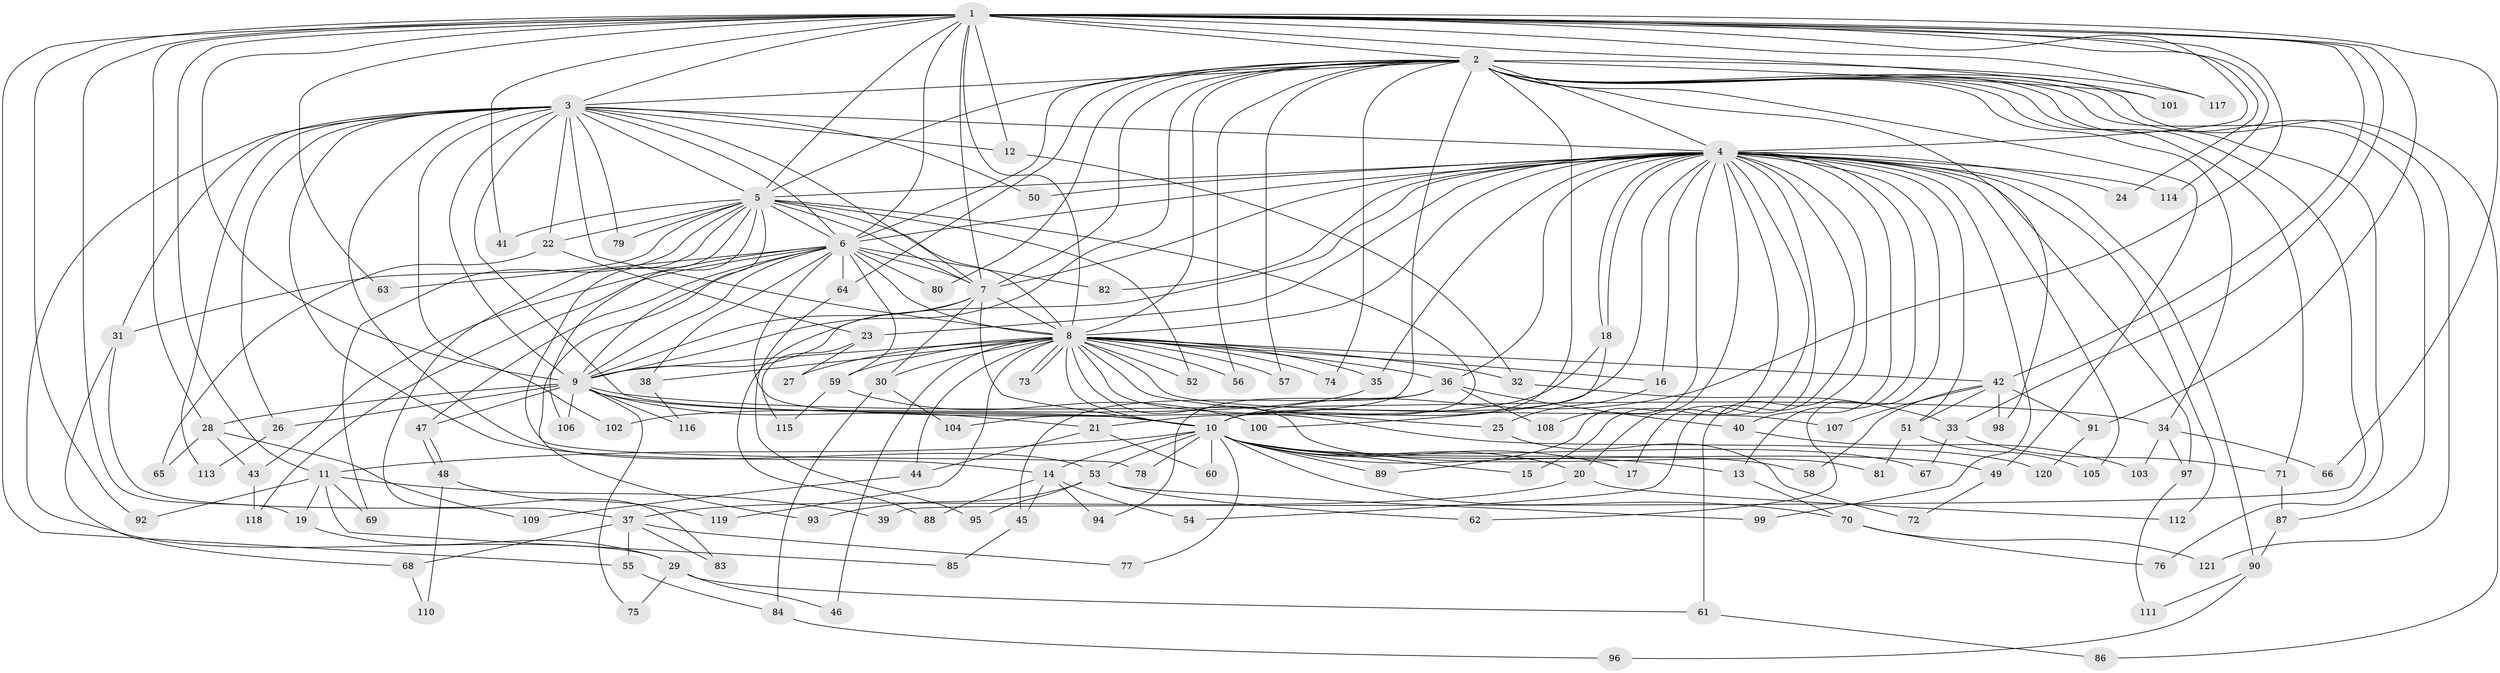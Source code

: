 // coarse degree distribution, {23: 0.010869565217391304, 24: 0.021739130434782608, 19: 0.010869565217391304, 32: 0.010869565217391304, 17: 0.021739130434782608, 11: 0.010869565217391304, 28: 0.010869565217391304, 14: 0.010869565217391304, 7: 0.043478260869565216, 3: 0.15217391304347827, 2: 0.5, 4: 0.10869565217391304, 5: 0.043478260869565216, 6: 0.03260869565217391, 1: 0.010869565217391304}
// Generated by graph-tools (version 1.1) at 2025/23/03/03/25 07:23:39]
// undirected, 121 vertices, 267 edges
graph export_dot {
graph [start="1"]
  node [color=gray90,style=filled];
  1;
  2;
  3;
  4;
  5;
  6;
  7;
  8;
  9;
  10;
  11;
  12;
  13;
  14;
  15;
  16;
  17;
  18;
  19;
  20;
  21;
  22;
  23;
  24;
  25;
  26;
  27;
  28;
  29;
  30;
  31;
  32;
  33;
  34;
  35;
  36;
  37;
  38;
  39;
  40;
  41;
  42;
  43;
  44;
  45;
  46;
  47;
  48;
  49;
  50;
  51;
  52;
  53;
  54;
  55;
  56;
  57;
  58;
  59;
  60;
  61;
  62;
  63;
  64;
  65;
  66;
  67;
  68;
  69;
  70;
  71;
  72;
  73;
  74;
  75;
  76;
  77;
  78;
  79;
  80;
  81;
  82;
  83;
  84;
  85;
  86;
  87;
  88;
  89;
  90;
  91;
  92;
  93;
  94;
  95;
  96;
  97;
  98;
  99;
  100;
  101;
  102;
  103;
  104;
  105;
  106;
  107;
  108;
  109;
  110;
  111;
  112;
  113;
  114;
  115;
  116;
  117;
  118;
  119;
  120;
  121;
  1 -- 2;
  1 -- 3;
  1 -- 4;
  1 -- 5;
  1 -- 6;
  1 -- 7;
  1 -- 8;
  1 -- 9;
  1 -- 10;
  1 -- 11;
  1 -- 12;
  1 -- 19;
  1 -- 24;
  1 -- 28;
  1 -- 33;
  1 -- 41;
  1 -- 42;
  1 -- 55;
  1 -- 63;
  1 -- 66;
  1 -- 91;
  1 -- 92;
  1 -- 101;
  1 -- 114;
  1 -- 117;
  2 -- 3;
  2 -- 4;
  2 -- 5;
  2 -- 6;
  2 -- 7;
  2 -- 8;
  2 -- 9;
  2 -- 10;
  2 -- 34;
  2 -- 39;
  2 -- 49;
  2 -- 56;
  2 -- 57;
  2 -- 64;
  2 -- 71;
  2 -- 74;
  2 -- 76;
  2 -- 80;
  2 -- 86;
  2 -- 87;
  2 -- 98;
  2 -- 101;
  2 -- 104;
  2 -- 117;
  2 -- 121;
  3 -- 4;
  3 -- 5;
  3 -- 6;
  3 -- 7;
  3 -- 8;
  3 -- 9;
  3 -- 10;
  3 -- 12;
  3 -- 14;
  3 -- 22;
  3 -- 26;
  3 -- 29;
  3 -- 31;
  3 -- 50;
  3 -- 53;
  3 -- 79;
  3 -- 102;
  3 -- 113;
  4 -- 5;
  4 -- 6;
  4 -- 7;
  4 -- 8;
  4 -- 9;
  4 -- 10;
  4 -- 13;
  4 -- 15;
  4 -- 16;
  4 -- 17;
  4 -- 18;
  4 -- 18;
  4 -- 20;
  4 -- 23;
  4 -- 24;
  4 -- 35;
  4 -- 36;
  4 -- 40;
  4 -- 50;
  4 -- 51;
  4 -- 54;
  4 -- 61;
  4 -- 62;
  4 -- 82;
  4 -- 89;
  4 -- 90;
  4 -- 97;
  4 -- 99;
  4 -- 105;
  4 -- 108;
  4 -- 112;
  4 -- 114;
  5 -- 6;
  5 -- 7;
  5 -- 8;
  5 -- 9;
  5 -- 10;
  5 -- 22;
  5 -- 31;
  5 -- 41;
  5 -- 52;
  5 -- 69;
  5 -- 78;
  5 -- 79;
  5 -- 83;
  5 -- 106;
  6 -- 7;
  6 -- 8;
  6 -- 9;
  6 -- 10;
  6 -- 38;
  6 -- 43;
  6 -- 47;
  6 -- 59;
  6 -- 63;
  6 -- 64;
  6 -- 80;
  6 -- 82;
  6 -- 93;
  6 -- 118;
  7 -- 8;
  7 -- 9;
  7 -- 10;
  7 -- 30;
  7 -- 88;
  8 -- 9;
  8 -- 10;
  8 -- 16;
  8 -- 25;
  8 -- 27;
  8 -- 30;
  8 -- 32;
  8 -- 35;
  8 -- 36;
  8 -- 38;
  8 -- 42;
  8 -- 44;
  8 -- 46;
  8 -- 52;
  8 -- 56;
  8 -- 57;
  8 -- 59;
  8 -- 73;
  8 -- 73;
  8 -- 74;
  8 -- 81;
  8 -- 107;
  8 -- 119;
  8 -- 120;
  9 -- 10;
  9 -- 21;
  9 -- 26;
  9 -- 28;
  9 -- 34;
  9 -- 47;
  9 -- 75;
  9 -- 106;
  9 -- 116;
  10 -- 11;
  10 -- 13;
  10 -- 14;
  10 -- 15;
  10 -- 17;
  10 -- 20;
  10 -- 49;
  10 -- 53;
  10 -- 58;
  10 -- 60;
  10 -- 67;
  10 -- 70;
  10 -- 77;
  10 -- 78;
  10 -- 89;
  11 -- 19;
  11 -- 39;
  11 -- 69;
  11 -- 85;
  11 -- 92;
  12 -- 32;
  13 -- 70;
  14 -- 45;
  14 -- 54;
  14 -- 88;
  14 -- 94;
  16 -- 25;
  18 -- 21;
  18 -- 100;
  19 -- 29;
  20 -- 37;
  20 -- 112;
  21 -- 44;
  21 -- 60;
  22 -- 23;
  22 -- 65;
  23 -- 27;
  23 -- 115;
  25 -- 72;
  26 -- 113;
  28 -- 43;
  28 -- 65;
  28 -- 109;
  29 -- 46;
  29 -- 61;
  29 -- 75;
  30 -- 84;
  30 -- 104;
  31 -- 37;
  31 -- 68;
  32 -- 33;
  33 -- 67;
  33 -- 71;
  34 -- 66;
  34 -- 97;
  34 -- 103;
  35 -- 102;
  36 -- 40;
  36 -- 45;
  36 -- 94;
  36 -- 108;
  37 -- 55;
  37 -- 68;
  37 -- 77;
  37 -- 83;
  38 -- 116;
  40 -- 103;
  42 -- 51;
  42 -- 58;
  42 -- 91;
  42 -- 98;
  42 -- 107;
  43 -- 118;
  44 -- 109;
  45 -- 85;
  47 -- 48;
  47 -- 48;
  48 -- 110;
  48 -- 119;
  49 -- 72;
  51 -- 81;
  51 -- 105;
  53 -- 62;
  53 -- 93;
  53 -- 95;
  53 -- 99;
  55 -- 84;
  59 -- 100;
  59 -- 115;
  61 -- 86;
  64 -- 95;
  68 -- 110;
  70 -- 76;
  70 -- 121;
  71 -- 87;
  84 -- 96;
  87 -- 90;
  90 -- 96;
  90 -- 111;
  91 -- 120;
  97 -- 111;
}
